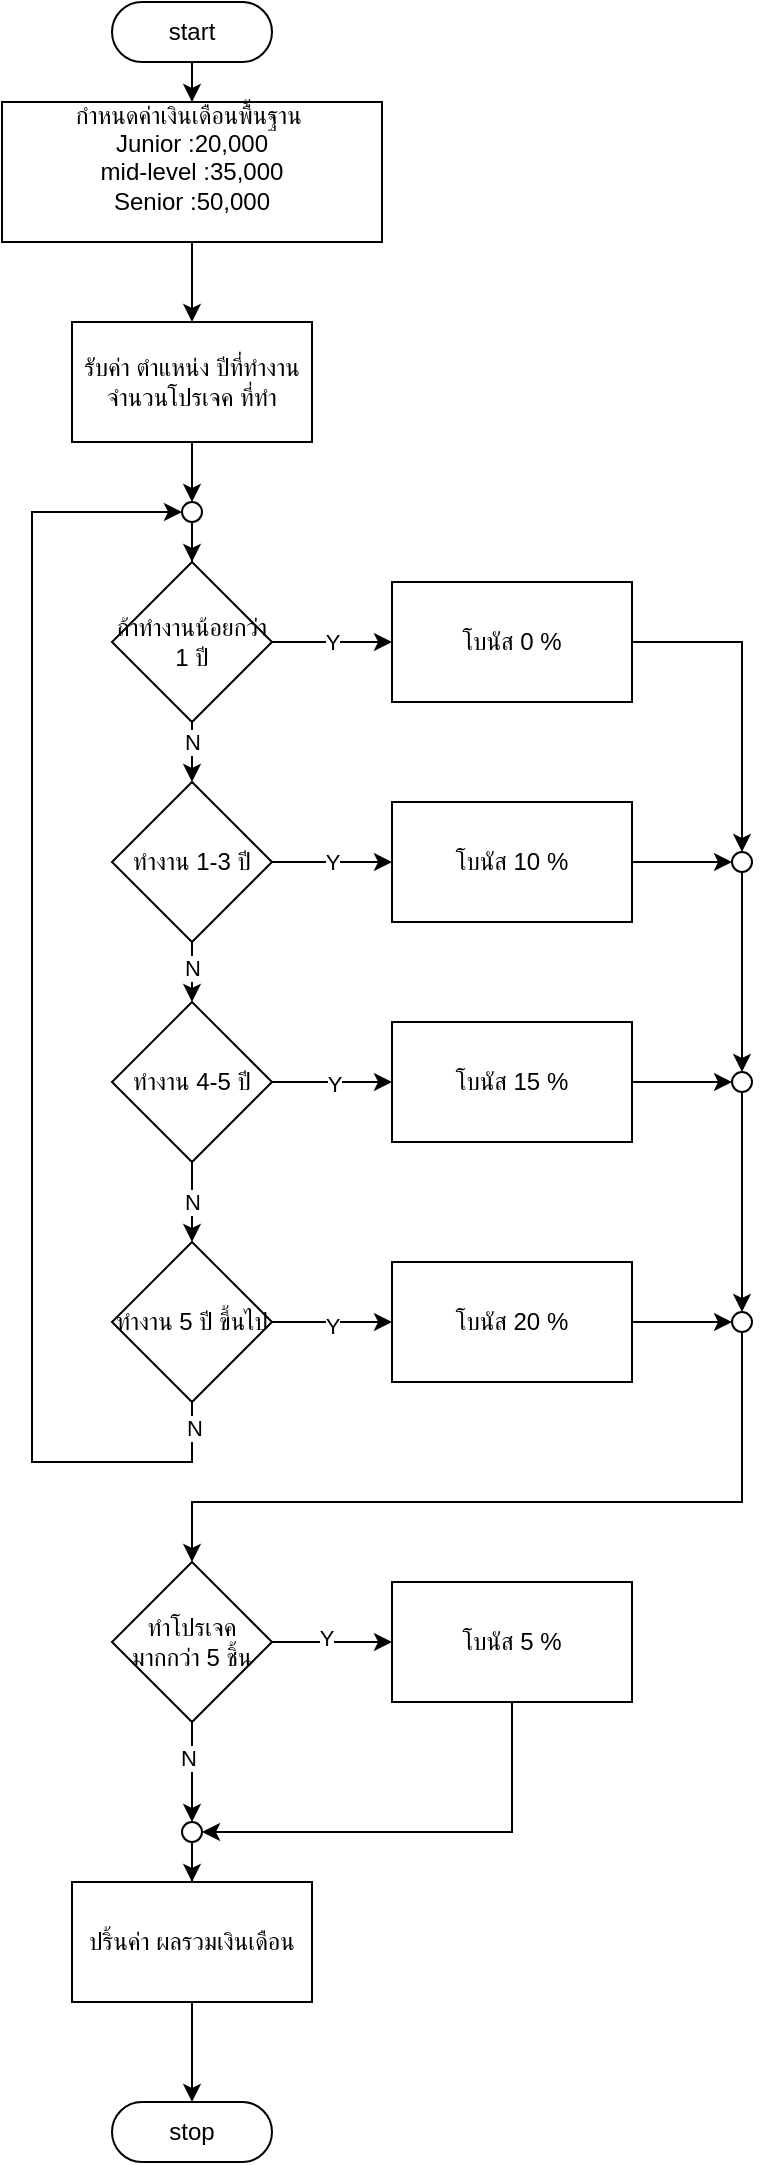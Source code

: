 <mxfile version="28.2.1">
  <diagram name="Page-1" id="v1bLY-IPSHKnFwv2KzjO">
    <mxGraphModel dx="829" dy="1415" grid="1" gridSize="10" guides="1" tooltips="1" connect="1" arrows="1" fold="1" page="1" pageScale="1" pageWidth="827" pageHeight="1169" math="0" shadow="0">
      <root>
        <mxCell id="0" />
        <mxCell id="1" parent="0" />
        <mxCell id="7DrCg6noJinfTTKzfHnG-5" value="" style="edgeStyle=orthogonalEdgeStyle;rounded=0;orthogonalLoop=1;jettySize=auto;html=1;" edge="1" parent="1" source="7DrCg6noJinfTTKzfHnG-1" target="7DrCg6noJinfTTKzfHnG-4">
          <mxGeometry relative="1" as="geometry" />
        </mxCell>
        <mxCell id="7DrCg6noJinfTTKzfHnG-1" value="start" style="html=1;dashed=0;whiteSpace=wrap;shape=mxgraph.dfd.start" vertex="1" parent="1">
          <mxGeometry x="320" y="30" width="80" height="30" as="geometry" />
        </mxCell>
        <mxCell id="7DrCg6noJinfTTKzfHnG-71" value="" style="edgeStyle=orthogonalEdgeStyle;rounded=0;orthogonalLoop=1;jettySize=auto;html=1;" edge="1" parent="1" source="7DrCg6noJinfTTKzfHnG-4" target="7DrCg6noJinfTTKzfHnG-70">
          <mxGeometry relative="1" as="geometry" />
        </mxCell>
        <mxCell id="7DrCg6noJinfTTKzfHnG-4" value="&lt;div style=&quot;&quot;&gt;&lt;span style=&quot;background-color: transparent; color: light-dark(rgb(0, 0, 0), rgb(255, 255, 255));&quot;&gt;กำหนดค่าเงินเดือนพื้นฐาน&amp;nbsp;&lt;/span&gt;&lt;/div&gt;&lt;div style=&quot;&quot;&gt;Junior :20,000&lt;/div&gt;&lt;div style=&quot;&quot;&gt;mid-level :35,000&lt;/div&gt;&lt;div&gt;&lt;div style=&quot;&quot;&gt;&lt;span style=&quot;background-color: transparent; color: light-dark(rgb(0, 0, 0), rgb(255, 255, 255));&quot;&gt;Senior :50,000&lt;/span&gt;&lt;/div&gt;&lt;div style=&quot;&quot;&gt;&lt;br&gt;&lt;/div&gt;&lt;/div&gt;" style="whiteSpace=wrap;html=1;dashed=0;align=center;" vertex="1" parent="1">
          <mxGeometry x="265" y="80" width="190" height="70" as="geometry" />
        </mxCell>
        <mxCell id="7DrCg6noJinfTTKzfHnG-18" value="" style="edgeStyle=orthogonalEdgeStyle;rounded=0;orthogonalLoop=1;jettySize=auto;html=1;" edge="1" parent="1" source="7DrCg6noJinfTTKzfHnG-13" target="7DrCg6noJinfTTKzfHnG-17">
          <mxGeometry relative="1" as="geometry" />
        </mxCell>
        <mxCell id="7DrCg6noJinfTTKzfHnG-21" value="Y" style="edgeLabel;html=1;align=center;verticalAlign=middle;resizable=0;points=[];" vertex="1" connectable="0" parent="7DrCg6noJinfTTKzfHnG-18">
          <mxGeometry x="-0.167" y="-2" relative="1" as="geometry">
            <mxPoint x="5" y="-2" as="offset" />
          </mxGeometry>
        </mxCell>
        <mxCell id="7DrCg6noJinfTTKzfHnG-20" value="" style="edgeStyle=orthogonalEdgeStyle;rounded=0;orthogonalLoop=1;jettySize=auto;html=1;" edge="1" parent="1" source="7DrCg6noJinfTTKzfHnG-13" target="7DrCg6noJinfTTKzfHnG-19">
          <mxGeometry relative="1" as="geometry" />
        </mxCell>
        <mxCell id="7DrCg6noJinfTTKzfHnG-22" value="N" style="edgeLabel;html=1;align=center;verticalAlign=middle;resizable=0;points=[];" vertex="1" connectable="0" parent="7DrCg6noJinfTTKzfHnG-20">
          <mxGeometry x="0.2" y="1" relative="1" as="geometry">
            <mxPoint x="-1" as="offset" />
          </mxGeometry>
        </mxCell>
        <mxCell id="7DrCg6noJinfTTKzfHnG-13" value="ถ้าทำงานน้อยกว่า 1 ปี" style="rhombus;whiteSpace=wrap;html=1;dashed=0;" vertex="1" parent="1">
          <mxGeometry x="320" y="310" width="80" height="80" as="geometry" />
        </mxCell>
        <mxCell id="7DrCg6noJinfTTKzfHnG-40" style="edgeStyle=orthogonalEdgeStyle;rounded=0;orthogonalLoop=1;jettySize=auto;html=1;entryX=0.5;entryY=0;entryDx=0;entryDy=0;" edge="1" parent="1" source="7DrCg6noJinfTTKzfHnG-17" target="7DrCg6noJinfTTKzfHnG-38">
          <mxGeometry relative="1" as="geometry" />
        </mxCell>
        <mxCell id="7DrCg6noJinfTTKzfHnG-17" value="โบนัส 0 %" style="whiteSpace=wrap;html=1;dashed=0;" vertex="1" parent="1">
          <mxGeometry x="460" y="320" width="120" height="60" as="geometry" />
        </mxCell>
        <mxCell id="7DrCg6noJinfTTKzfHnG-24" value="" style="edgeStyle=orthogonalEdgeStyle;rounded=0;orthogonalLoop=1;jettySize=auto;html=1;" edge="1" parent="1" source="7DrCg6noJinfTTKzfHnG-19" target="7DrCg6noJinfTTKzfHnG-23">
          <mxGeometry relative="1" as="geometry" />
        </mxCell>
        <mxCell id="7DrCg6noJinfTTKzfHnG-25" value="Y" style="edgeLabel;html=1;align=center;verticalAlign=middle;resizable=0;points=[];" vertex="1" connectable="0" parent="7DrCg6noJinfTTKzfHnG-24">
          <mxGeometry x="-0.064" y="1" relative="1" as="geometry">
            <mxPoint x="2" y="1" as="offset" />
          </mxGeometry>
        </mxCell>
        <mxCell id="7DrCg6noJinfTTKzfHnG-27" value="" style="edgeStyle=orthogonalEdgeStyle;rounded=0;orthogonalLoop=1;jettySize=auto;html=1;" edge="1" parent="1" source="7DrCg6noJinfTTKzfHnG-19" target="7DrCg6noJinfTTKzfHnG-26">
          <mxGeometry relative="1" as="geometry" />
        </mxCell>
        <mxCell id="7DrCg6noJinfTTKzfHnG-28" value="N" style="edgeLabel;html=1;align=center;verticalAlign=middle;resizable=0;points=[];" vertex="1" connectable="0" parent="7DrCg6noJinfTTKzfHnG-27">
          <mxGeometry x="0.319" y="1" relative="1" as="geometry">
            <mxPoint x="-1" as="offset" />
          </mxGeometry>
        </mxCell>
        <mxCell id="7DrCg6noJinfTTKzfHnG-19" value="ทำงาน 1-3 ปี" style="rhombus;whiteSpace=wrap;html=1;dashed=0;" vertex="1" parent="1">
          <mxGeometry x="320" y="420" width="80" height="80" as="geometry" />
        </mxCell>
        <mxCell id="7DrCg6noJinfTTKzfHnG-39" style="edgeStyle=orthogonalEdgeStyle;rounded=0;orthogonalLoop=1;jettySize=auto;html=1;entryX=0;entryY=0.5;entryDx=0;entryDy=0;" edge="1" parent="1" source="7DrCg6noJinfTTKzfHnG-23" target="7DrCg6noJinfTTKzfHnG-38">
          <mxGeometry relative="1" as="geometry" />
        </mxCell>
        <mxCell id="7DrCg6noJinfTTKzfHnG-23" value="โบนัส 10 %" style="whiteSpace=wrap;html=1;dashed=0;" vertex="1" parent="1">
          <mxGeometry x="460" y="430" width="120" height="60" as="geometry" />
        </mxCell>
        <mxCell id="7DrCg6noJinfTTKzfHnG-30" value="" style="edgeStyle=orthogonalEdgeStyle;rounded=0;orthogonalLoop=1;jettySize=auto;html=1;" edge="1" parent="1" source="7DrCg6noJinfTTKzfHnG-26" target="7DrCg6noJinfTTKzfHnG-29">
          <mxGeometry relative="1" as="geometry" />
        </mxCell>
        <mxCell id="7DrCg6noJinfTTKzfHnG-31" value="Y" style="edgeLabel;html=1;align=center;verticalAlign=middle;resizable=0;points=[];" vertex="1" connectable="0" parent="7DrCg6noJinfTTKzfHnG-30">
          <mxGeometry x="0.028" y="-1" relative="1" as="geometry">
            <mxPoint as="offset" />
          </mxGeometry>
        </mxCell>
        <mxCell id="7DrCg6noJinfTTKzfHnG-33" value="" style="edgeStyle=orthogonalEdgeStyle;rounded=0;orthogonalLoop=1;jettySize=auto;html=1;" edge="1" parent="1" source="7DrCg6noJinfTTKzfHnG-26" target="7DrCg6noJinfTTKzfHnG-32">
          <mxGeometry relative="1" as="geometry" />
        </mxCell>
        <mxCell id="7DrCg6noJinfTTKzfHnG-36" value="N" style="edgeLabel;html=1;align=center;verticalAlign=middle;resizable=0;points=[];" vertex="1" connectable="0" parent="7DrCg6noJinfTTKzfHnG-33">
          <mxGeometry x="-0.438" y="-1" relative="1" as="geometry">
            <mxPoint x="1" y="9" as="offset" />
          </mxGeometry>
        </mxCell>
        <mxCell id="7DrCg6noJinfTTKzfHnG-26" value="ทำงาน 4-5 ปี" style="rhombus;whiteSpace=wrap;html=1;dashed=0;" vertex="1" parent="1">
          <mxGeometry x="320" y="530" width="80" height="80" as="geometry" />
        </mxCell>
        <mxCell id="7DrCg6noJinfTTKzfHnG-42" value="" style="edgeStyle=orthogonalEdgeStyle;rounded=0;orthogonalLoop=1;jettySize=auto;html=1;" edge="1" parent="1" source="7DrCg6noJinfTTKzfHnG-29" target="7DrCg6noJinfTTKzfHnG-41">
          <mxGeometry relative="1" as="geometry" />
        </mxCell>
        <mxCell id="7DrCg6noJinfTTKzfHnG-29" value="โบนัส 15 %" style="whiteSpace=wrap;html=1;dashed=0;" vertex="1" parent="1">
          <mxGeometry x="460" y="540" width="120" height="60" as="geometry" />
        </mxCell>
        <mxCell id="7DrCg6noJinfTTKzfHnG-35" value="" style="edgeStyle=orthogonalEdgeStyle;rounded=0;orthogonalLoop=1;jettySize=auto;html=1;" edge="1" parent="1" source="7DrCg6noJinfTTKzfHnG-32" target="7DrCg6noJinfTTKzfHnG-34">
          <mxGeometry relative="1" as="geometry" />
        </mxCell>
        <mxCell id="7DrCg6noJinfTTKzfHnG-37" value="Y" style="edgeLabel;html=1;align=center;verticalAlign=middle;resizable=0;points=[];" vertex="1" connectable="0" parent="7DrCg6noJinfTTKzfHnG-35">
          <mxGeometry x="0.005" y="-2" relative="1" as="geometry">
            <mxPoint as="offset" />
          </mxGeometry>
        </mxCell>
        <mxCell id="7DrCg6noJinfTTKzfHnG-51" style="edgeStyle=orthogonalEdgeStyle;rounded=0;orthogonalLoop=1;jettySize=auto;html=1;entryX=0;entryY=0.5;entryDx=0;entryDy=0;" edge="1" parent="1" source="7DrCg6noJinfTTKzfHnG-32" target="7DrCg6noJinfTTKzfHnG-48">
          <mxGeometry relative="1" as="geometry">
            <mxPoint x="290" y="280" as="targetPoint" />
            <Array as="points">
              <mxPoint x="360" y="760" />
              <mxPoint x="280" y="760" />
              <mxPoint x="280" y="285" />
            </Array>
          </mxGeometry>
        </mxCell>
        <mxCell id="7DrCg6noJinfTTKzfHnG-53" value="N" style="edgeLabel;html=1;align=center;verticalAlign=middle;resizable=0;points=[];" vertex="1" connectable="0" parent="7DrCg6noJinfTTKzfHnG-51">
          <mxGeometry x="-0.962" y="1" relative="1" as="geometry">
            <mxPoint as="offset" />
          </mxGeometry>
        </mxCell>
        <mxCell id="7DrCg6noJinfTTKzfHnG-32" value="ทำงาน 5 ปี ขึ้นไป" style="rhombus;whiteSpace=wrap;html=1;dashed=0;" vertex="1" parent="1">
          <mxGeometry x="320" y="650" width="80" height="80" as="geometry" />
        </mxCell>
        <mxCell id="7DrCg6noJinfTTKzfHnG-45" value="" style="edgeStyle=orthogonalEdgeStyle;rounded=0;orthogonalLoop=1;jettySize=auto;html=1;" edge="1" parent="1" source="7DrCg6noJinfTTKzfHnG-34" target="7DrCg6noJinfTTKzfHnG-44">
          <mxGeometry relative="1" as="geometry" />
        </mxCell>
        <mxCell id="7DrCg6noJinfTTKzfHnG-34" value="โบนัส 20 %" style="whiteSpace=wrap;html=1;dashed=0;" vertex="1" parent="1">
          <mxGeometry x="460" y="660" width="120" height="60" as="geometry" />
        </mxCell>
        <mxCell id="7DrCg6noJinfTTKzfHnG-43" value="" style="edgeStyle=orthogonalEdgeStyle;rounded=0;orthogonalLoop=1;jettySize=auto;html=1;" edge="1" parent="1" source="7DrCg6noJinfTTKzfHnG-38" target="7DrCg6noJinfTTKzfHnG-41">
          <mxGeometry relative="1" as="geometry" />
        </mxCell>
        <mxCell id="7DrCg6noJinfTTKzfHnG-38" value="" style="ellipse;whiteSpace=wrap;html=1;aspect=fixed;" vertex="1" parent="1">
          <mxGeometry x="630" y="455" width="10" height="10" as="geometry" />
        </mxCell>
        <mxCell id="7DrCg6noJinfTTKzfHnG-46" value="" style="edgeStyle=orthogonalEdgeStyle;rounded=0;orthogonalLoop=1;jettySize=auto;html=1;" edge="1" parent="1" source="7DrCg6noJinfTTKzfHnG-41" target="7DrCg6noJinfTTKzfHnG-44">
          <mxGeometry relative="1" as="geometry" />
        </mxCell>
        <mxCell id="7DrCg6noJinfTTKzfHnG-41" value="" style="ellipse;whiteSpace=wrap;html=1;aspect=fixed;" vertex="1" parent="1">
          <mxGeometry x="630" y="565" width="10" height="10" as="geometry" />
        </mxCell>
        <mxCell id="7DrCg6noJinfTTKzfHnG-55" style="edgeStyle=orthogonalEdgeStyle;rounded=0;orthogonalLoop=1;jettySize=auto;html=1;entryX=0.5;entryY=0;entryDx=0;entryDy=0;" edge="1" parent="1" source="7DrCg6noJinfTTKzfHnG-44" target="7DrCg6noJinfTTKzfHnG-54">
          <mxGeometry relative="1" as="geometry">
            <Array as="points">
              <mxPoint x="635" y="780" />
              <mxPoint x="360" y="780" />
            </Array>
          </mxGeometry>
        </mxCell>
        <mxCell id="7DrCg6noJinfTTKzfHnG-44" value="" style="ellipse;whiteSpace=wrap;html=1;aspect=fixed;" vertex="1" parent="1">
          <mxGeometry x="630" y="685" width="10" height="10" as="geometry" />
        </mxCell>
        <mxCell id="7DrCg6noJinfTTKzfHnG-50" value="" style="edgeStyle=orthogonalEdgeStyle;rounded=0;orthogonalLoop=1;jettySize=auto;html=1;" edge="1" parent="1" source="7DrCg6noJinfTTKzfHnG-48" target="7DrCg6noJinfTTKzfHnG-13">
          <mxGeometry relative="1" as="geometry" />
        </mxCell>
        <mxCell id="7DrCg6noJinfTTKzfHnG-48" value="" style="ellipse;whiteSpace=wrap;html=1;aspect=fixed;" vertex="1" parent="1">
          <mxGeometry x="355" y="280" width="10" height="10" as="geometry" />
        </mxCell>
        <mxCell id="7DrCg6noJinfTTKzfHnG-59" value="" style="edgeStyle=orthogonalEdgeStyle;rounded=0;orthogonalLoop=1;jettySize=auto;html=1;" edge="1" parent="1" source="7DrCg6noJinfTTKzfHnG-54" target="7DrCg6noJinfTTKzfHnG-58">
          <mxGeometry relative="1" as="geometry" />
        </mxCell>
        <mxCell id="7DrCg6noJinfTTKzfHnG-60" value="Y" style="edgeLabel;html=1;align=center;verticalAlign=middle;resizable=0;points=[];" vertex="1" connectable="0" parent="7DrCg6noJinfTTKzfHnG-59">
          <mxGeometry x="-0.1" y="2" relative="1" as="geometry">
            <mxPoint as="offset" />
          </mxGeometry>
        </mxCell>
        <mxCell id="7DrCg6noJinfTTKzfHnG-62" value="" style="edgeStyle=orthogonalEdgeStyle;rounded=0;orthogonalLoop=1;jettySize=auto;html=1;entryX=0.5;entryY=0;entryDx=0;entryDy=0;" edge="1" parent="1" source="7DrCg6noJinfTTKzfHnG-54" target="7DrCg6noJinfTTKzfHnG-65">
          <mxGeometry relative="1" as="geometry" />
        </mxCell>
        <mxCell id="7DrCg6noJinfTTKzfHnG-63" value="N" style="edgeLabel;html=1;align=center;verticalAlign=middle;resizable=0;points=[];" vertex="1" connectable="0" parent="7DrCg6noJinfTTKzfHnG-62">
          <mxGeometry x="-0.274" y="-2" relative="1" as="geometry">
            <mxPoint as="offset" />
          </mxGeometry>
        </mxCell>
        <mxCell id="7DrCg6noJinfTTKzfHnG-54" value="ทำโปรเจค มากกว่า 5 ชิ้น" style="rhombus;whiteSpace=wrap;html=1;dashed=0;" vertex="1" parent="1">
          <mxGeometry x="320" y="810" width="80" height="80" as="geometry" />
        </mxCell>
        <mxCell id="7DrCg6noJinfTTKzfHnG-67" style="edgeStyle=orthogonalEdgeStyle;rounded=0;orthogonalLoop=1;jettySize=auto;html=1;entryX=1;entryY=0.5;entryDx=0;entryDy=0;" edge="1" parent="1" source="7DrCg6noJinfTTKzfHnG-58" target="7DrCg6noJinfTTKzfHnG-65">
          <mxGeometry relative="1" as="geometry">
            <Array as="points">
              <mxPoint x="520" y="945" />
            </Array>
          </mxGeometry>
        </mxCell>
        <mxCell id="7DrCg6noJinfTTKzfHnG-58" value="โบนัส 5 %" style="whiteSpace=wrap;html=1;dashed=0;" vertex="1" parent="1">
          <mxGeometry x="460" y="820" width="120" height="60" as="geometry" />
        </mxCell>
        <mxCell id="7DrCg6noJinfTTKzfHnG-69" value="" style="edgeStyle=orthogonalEdgeStyle;rounded=0;orthogonalLoop=1;jettySize=auto;html=1;" edge="1" parent="1" source="7DrCg6noJinfTTKzfHnG-61" target="7DrCg6noJinfTTKzfHnG-68">
          <mxGeometry relative="1" as="geometry" />
        </mxCell>
        <mxCell id="7DrCg6noJinfTTKzfHnG-61" value="ปริ้นค่า ผลรวมเงินเดือน" style="whiteSpace=wrap;html=1;dashed=0;" vertex="1" parent="1">
          <mxGeometry x="300" y="970" width="120" height="60" as="geometry" />
        </mxCell>
        <mxCell id="7DrCg6noJinfTTKzfHnG-66" value="" style="edgeStyle=orthogonalEdgeStyle;rounded=0;orthogonalLoop=1;jettySize=auto;html=1;" edge="1" parent="1" source="7DrCg6noJinfTTKzfHnG-65" target="7DrCg6noJinfTTKzfHnG-61">
          <mxGeometry relative="1" as="geometry" />
        </mxCell>
        <mxCell id="7DrCg6noJinfTTKzfHnG-65" value="" style="ellipse;whiteSpace=wrap;html=1;aspect=fixed;" vertex="1" parent="1">
          <mxGeometry x="355" y="940" width="10" height="10" as="geometry" />
        </mxCell>
        <mxCell id="7DrCg6noJinfTTKzfHnG-68" value="stop" style="html=1;dashed=0;whiteSpace=wrap;shape=mxgraph.dfd.start" vertex="1" parent="1">
          <mxGeometry x="320" y="1080" width="80" height="30" as="geometry" />
        </mxCell>
        <mxCell id="7DrCg6noJinfTTKzfHnG-72" style="edgeStyle=orthogonalEdgeStyle;rounded=0;orthogonalLoop=1;jettySize=auto;html=1;entryX=0.5;entryY=0;entryDx=0;entryDy=0;" edge="1" parent="1" source="7DrCg6noJinfTTKzfHnG-70" target="7DrCg6noJinfTTKzfHnG-48">
          <mxGeometry relative="1" as="geometry" />
        </mxCell>
        <mxCell id="7DrCg6noJinfTTKzfHnG-70" value="รับค่า ตำแหน่ง ปีที่ทำงาน จำนวนโปรเจค ที่ทำ" style="whiteSpace=wrap;html=1;dashed=0;" vertex="1" parent="1">
          <mxGeometry x="300" y="190" width="120" height="60" as="geometry" />
        </mxCell>
      </root>
    </mxGraphModel>
  </diagram>
</mxfile>

